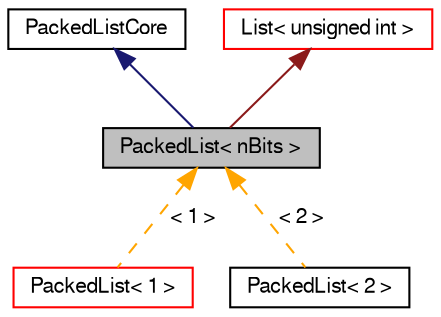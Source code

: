 digraph "PackedList&lt; nBits &gt;"
{
  bgcolor="transparent";
  edge [fontname="FreeSans",fontsize="10",labelfontname="FreeSans",labelfontsize="10"];
  node [fontname="FreeSans",fontsize="10",shape=record];
  Node0 [label="PackedList\< nBits \>",height=0.2,width=0.4,color="black", fillcolor="grey75", style="filled", fontcolor="black"];
  Node1 -> Node0 [dir="back",color="midnightblue",fontsize="10",style="solid",fontname="FreeSans"];
  Node1 [label="PackedListCore",height=0.2,width=0.4,color="black",URL="$a25942.html",tooltip="Template-invariant bits for PackedList. "];
  Node2 -> Node0 [dir="back",color="firebrick4",fontsize="10",style="solid",fontname="FreeSans"];
  Node2 [label="List\< unsigned int \>",height=0.2,width=0.4,color="red",URL="$a25694.html"];
  Node0 -> Node6 [dir="back",color="orange",fontsize="10",style="dashed",label=" \< 1 \>" ,fontname="FreeSans"];
  Node6 [label="PackedList\< 1 \>",height=0.2,width=0.4,color="red",URL="$a25938.html"];
  Node0 -> Node8 [dir="back",color="orange",fontsize="10",style="dashed",label=" \< 2 \>" ,fontname="FreeSans"];
  Node8 [label="PackedList\< 2 \>",height=0.2,width=0.4,color="black",URL="$a25938.html"];
}
